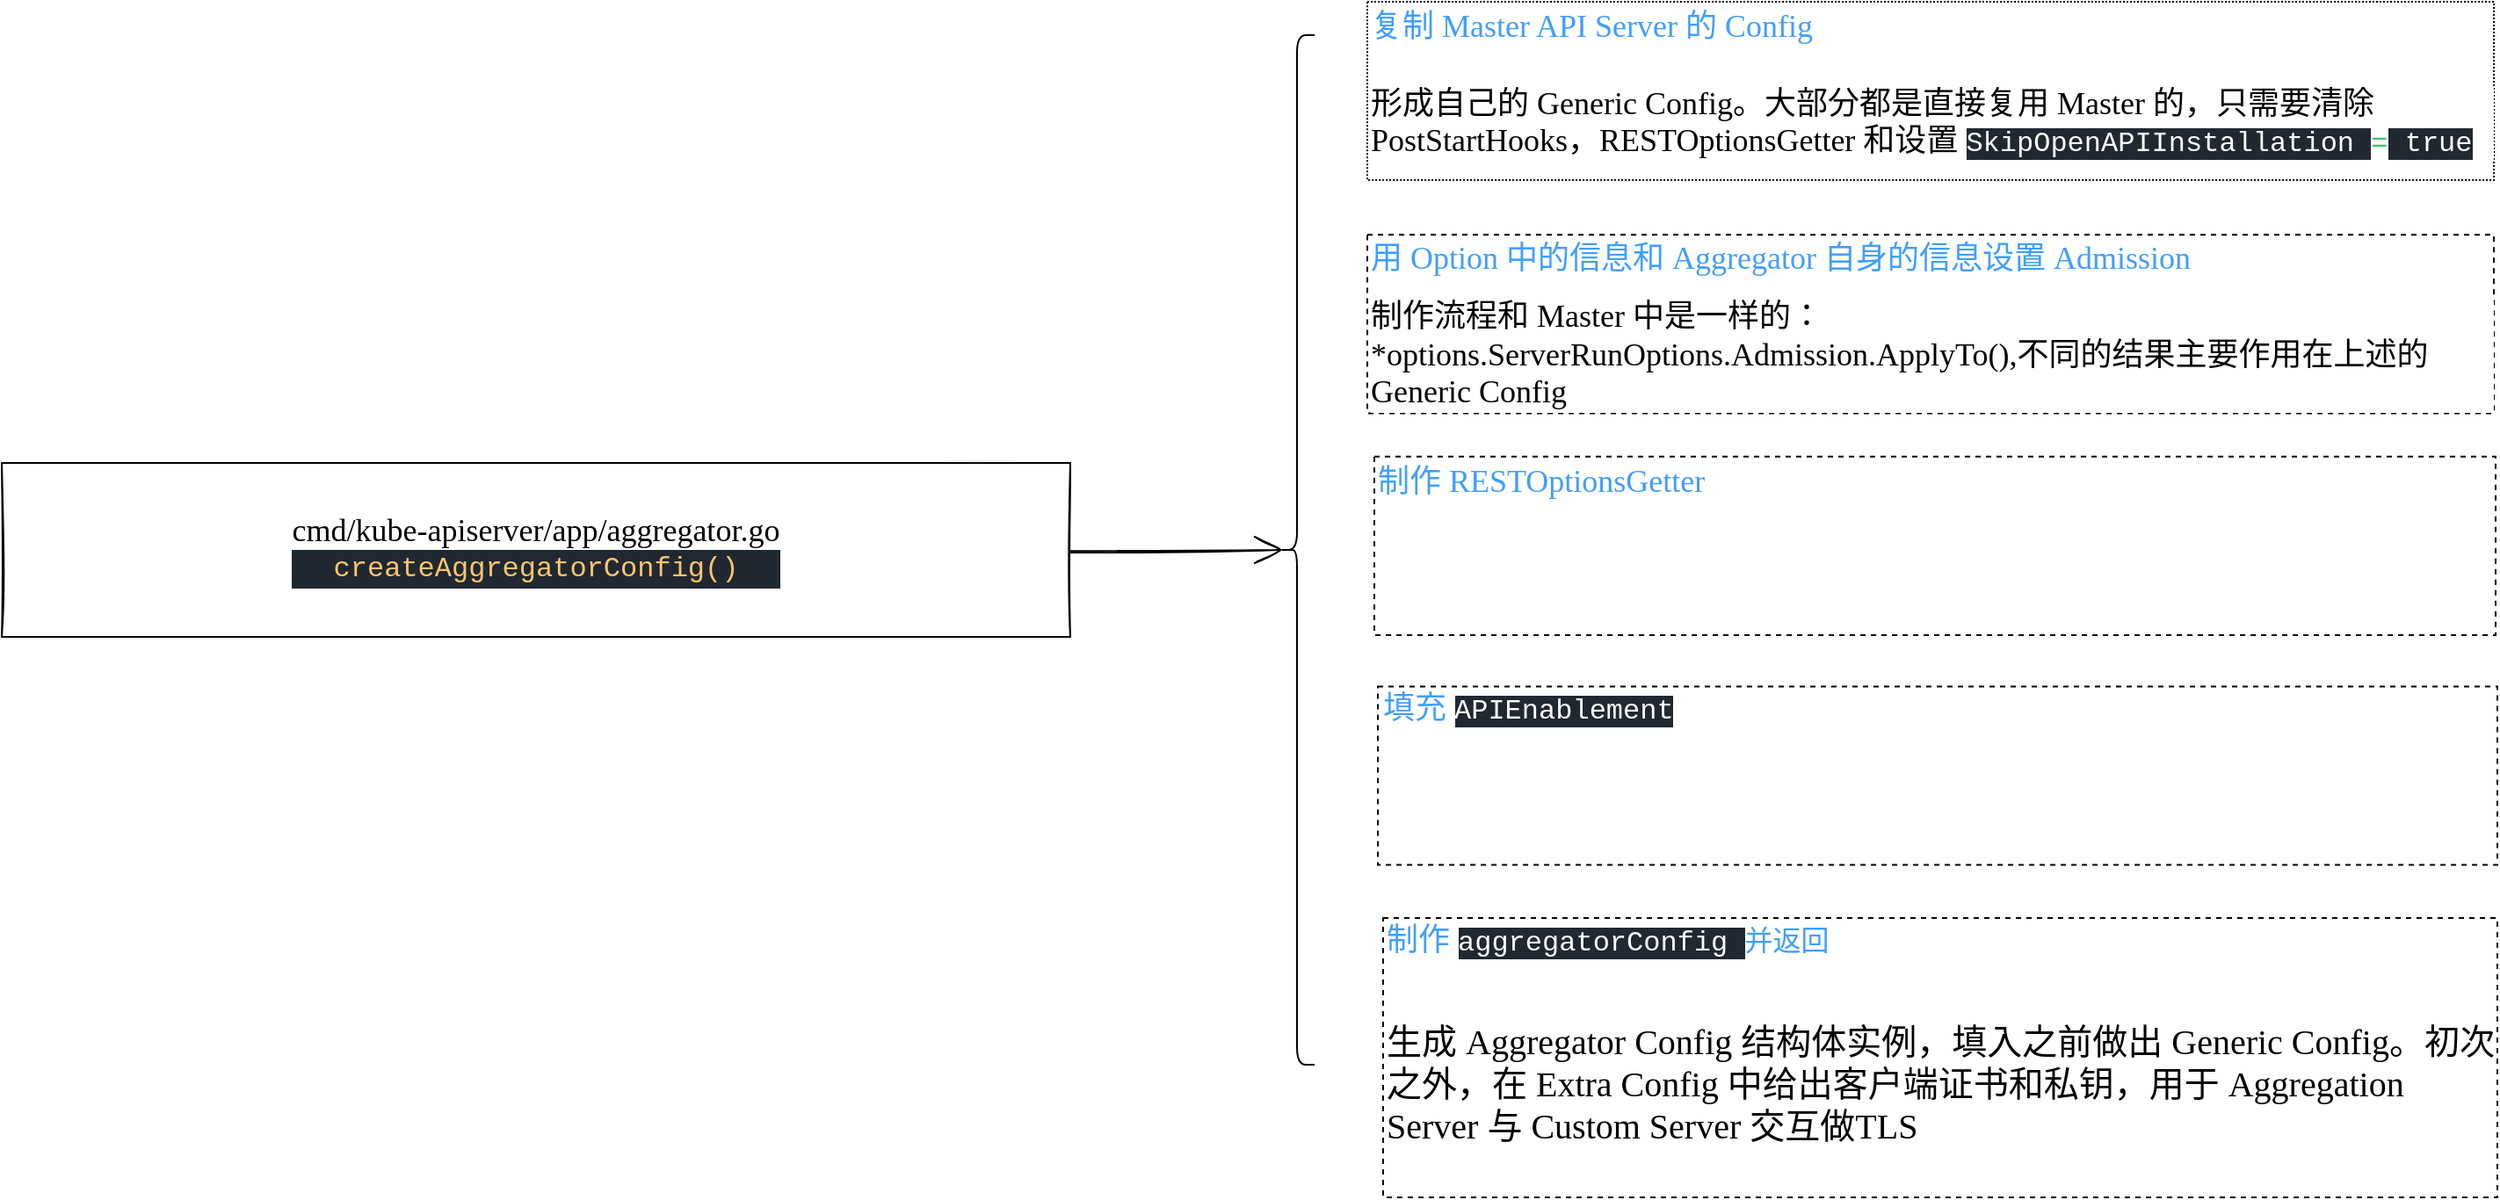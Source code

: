 <mxfile>
    <diagram id="E8r0akFakqUoOm9BxAa6" name="第 1 页">
        <mxGraphModel dx="2560" dy="1081" grid="0" gridSize="10" guides="1" tooltips="1" connect="1" arrows="1" fold="1" page="0" pageScale="1" pageWidth="827" pageHeight="1169" math="0" shadow="0">
            <root>
                <mxCell id="0"/>
                <mxCell id="1" parent="0"/>
                <mxCell id="7" value="" style="group;dashed=1;strokeColor=none;" vertex="1" connectable="0" parent="1">
                    <mxGeometry x="336" y="-8" width="643" height="680.454" as="geometry"/>
                </mxCell>
                <mxCell id="8" value="" style="group;strokeColor=default;dashed=1;dashPattern=1 1;spacing=10;" vertex="1" connectable="0" parent="7">
                    <mxGeometry width="641" height="101.546" as="geometry"/>
                </mxCell>
                <mxCell id="9" value="复制 Master API Server 的 Config" style="text;strokeColor=none;fillColor=none;html=1;align=left;verticalAlign=middle;whiteSpace=wrap;rounded=0;labelBackgroundColor=#FFFFFF;sketch=0;hachureGap=4;fontFamily=Lucida Console;fontSize=18;fontColor=#409EFF;" vertex="1" parent="8">
                    <mxGeometry width="547.449" height="27.445" as="geometry"/>
                </mxCell>
                <mxCell id="10" value="形成自己的 Generic Config。大部分都是直接复用 Master 的，只需要清除 PostStartHooks，RESTOptionsGetter 和设置&amp;nbsp;&lt;span style=&quot;background-color: rgb(32 , 40 , 49) ; color: rgb(255 , 255 , 255) ; font-family: &amp;#34;jetbrains mono&amp;#34; , &amp;#34;consolas&amp;#34; , &amp;#34;courier new&amp;#34; , monospace ; font-size: 16px&quot;&gt;SkipOpenAPIInstallation &lt;/span&gt;&lt;span style=&quot;font-family: &amp;#34;jetbrains mono&amp;#34; , &amp;#34;consolas&amp;#34; , &amp;#34;courier new&amp;#34; , monospace ; font-size: 16px ; color: rgb(64 , 191 , 119)&quot;&gt;=&lt;/span&gt;&lt;span style=&quot;background-color: rgb(32 , 40 , 49) ; color: rgb(255 , 255 , 255) ; font-family: &amp;#34;jetbrains mono&amp;#34; , &amp;#34;consolas&amp;#34; , &amp;#34;courier new&amp;#34; , monospace ; font-size: 16px&quot;&gt; true&lt;/span&gt;" style="text;strokeColor=none;fillColor=none;html=1;align=left;verticalAlign=middle;whiteSpace=wrap;rounded=0;labelBackgroundColor=#FFFFFF;sketch=0;hachureGap=4;fontFamily=Lucida Console;fontSize=18;" vertex="1" parent="8">
                    <mxGeometry y="35.678" width="641" height="65.868" as="geometry"/>
                </mxCell>
                <mxCell id="11" value="" style="group;strokeColor=default;dashed=1;spacing=10;" vertex="1" connectable="0" parent="7">
                    <mxGeometry y="132.651" width="641" height="101.546" as="geometry"/>
                </mxCell>
                <mxCell id="12" value="用 Option 中的信息和 Aggregator 自身的信息设置 Admission" style="text;strokeColor=none;fillColor=none;html=1;align=left;verticalAlign=middle;whiteSpace=wrap;rounded=0;labelBackgroundColor=#FFFFFF;sketch=0;hachureGap=4;fontFamily=Lucida Console;fontSize=18;fontColor=#409EFF;" vertex="1" parent="11">
                    <mxGeometry width="627" height="27.445" as="geometry"/>
                </mxCell>
                <mxCell id="13" value="制作流程和 Master 中是一样的：&lt;br&gt;*options.ServerRunOptions.Admission.ApplyTo(),不同的结果主要作用在上述的 Generic Config" style="text;strokeColor=none;fillColor=none;html=1;align=left;verticalAlign=middle;whiteSpace=wrap;rounded=0;labelBackgroundColor=#FFFFFF;sketch=0;hachureGap=4;fontFamily=Lucida Console;fontSize=18;" vertex="1" parent="11">
                    <mxGeometry y="35.678" width="641" height="65.868" as="geometry"/>
                </mxCell>
                <mxCell id="14" value="" style="group;dashed=1;strokeColor=default;spacing=10;" vertex="1" connectable="0" parent="7">
                    <mxGeometry x="4" y="258.897" width="638" height="101.546" as="geometry"/>
                </mxCell>
                <mxCell id="15" value="制作 RESTOptionsGetter" style="text;strokeColor=none;fillColor=none;html=1;align=left;verticalAlign=middle;whiteSpace=wrap;rounded=0;labelBackgroundColor=#FFFFFF;sketch=0;hachureGap=4;fontFamily=Lucida Console;fontSize=18;fontColor=#409EFF;" vertex="1" parent="14">
                    <mxGeometry width="617" height="27.445" as="geometry"/>
                </mxCell>
                <mxCell id="17" value="" style="group;spacing=10;strokeColor=default;dashed=1;" vertex="1" connectable="0" parent="7">
                    <mxGeometry x="6" y="389.718" width="637" height="101.546" as="geometry"/>
                </mxCell>
                <mxCell id="18" value="填充&amp;nbsp;&lt;span style=&quot;background-color: rgb(32 , 40 , 49) ; color: rgb(255 , 255 , 255) ; font-family: &amp;#34;jetbrains mono&amp;#34; , &amp;#34;consolas&amp;#34; , &amp;#34;courier new&amp;#34; , monospace ; font-size: 16px&quot;&gt;APIEnablement&lt;/span&gt;" style="text;strokeColor=none;fillColor=none;html=1;align=left;verticalAlign=middle;whiteSpace=wrap;rounded=0;labelBackgroundColor=#FFFFFF;sketch=0;hachureGap=4;fontFamily=Lucida Console;fontSize=18;fontColor=#409EFF;" vertex="1" parent="17">
                    <mxGeometry x="1" width="634.713" height="27.445" as="geometry"/>
                </mxCell>
                <mxCell id="20" value="" style="group;strokeColor=default;dashed=1;spacing=10;" vertex="1" connectable="0" parent="7">
                    <mxGeometry x="9" y="521.454" width="634" height="159" as="geometry"/>
                </mxCell>
                <mxCell id="21" value="制作&amp;nbsp;&lt;span style=&quot;background-color: rgb(32 , 40 , 49) ; font-family: &amp;#34;jetbrains mono&amp;#34; , &amp;#34;consolas&amp;#34; , &amp;#34;courier new&amp;#34; , monospace ; font-size: 16px&quot;&gt;&lt;font color=&quot;#ffffff&quot;&gt;aggregatorConfig &lt;/font&gt;&lt;/span&gt;&lt;span style=&quot;font-family: &amp;#34;jetbrains mono&amp;#34; , &amp;#34;consolas&amp;#34; , &amp;#34;courier new&amp;#34; , monospace ; font-size: 16px ; background-color: rgb(255 , 255 , 255)&quot;&gt;并返回&lt;/span&gt;" style="text;strokeColor=none;fillColor=none;html=1;align=left;verticalAlign=middle;whiteSpace=wrap;rounded=0;labelBackgroundColor=#FFFFFF;sketch=0;hachureGap=4;fontFamily=Lucida Console;fontSize=18;fontColor=#409EFF;" vertex="1" parent="20">
                    <mxGeometry width="541.47" height="27.445" as="geometry"/>
                </mxCell>
                <mxCell id="27" value="生成 Aggregator Config 结构体实例，填入之前做出 Generic Config。初次之外，在 Extra Config 中给出客户端证书和私钥，用于 Aggregation Server 与 Custom Server 交互做TLS" style="text;strokeColor=none;fillColor=none;html=1;align=left;verticalAlign=middle;whiteSpace=wrap;rounded=0;labelBackgroundColor=#FFFFFF;sketch=1;hachureGap=4;fontFamily=Lucida Console;fontSize=20;fontColor=#000000;" vertex="1" parent="20">
                    <mxGeometry y="36.55" width="633" height="114.45" as="geometry"/>
                </mxCell>
                <mxCell id="23" value="" style="shape=curlyBracket;whiteSpace=wrap;html=1;rounded=1;labelBackgroundColor=#3333FF;sketch=0;hachureGap=4;fontFamily=Lucida Console;fontSize=18;fontColor=#409EFF;" vertex="1" parent="1">
                    <mxGeometry x="286" y="11" width="20" height="586" as="geometry"/>
                </mxCell>
                <mxCell id="24" style="edgeStyle=orthogonalEdgeStyle;rounded=0;sketch=1;hachureGap=4;orthogonalLoop=1;jettySize=auto;html=1;entryX=0.1;entryY=0.5;entryDx=0;entryDy=0;entryPerimeter=0;fontFamily=Lucida Console;fontSize=18;fontColor=#409EFF;endArrow=open;startSize=14;endSize=14;sourcePerimeterSpacing=8;targetPerimeterSpacing=8;exitX=1;exitY=0;exitDx=0;exitDy=0;" edge="1" parent="1" source="3" target="23">
                    <mxGeometry relative="1" as="geometry">
                        <mxPoint x="112" y="444.5" as="sourcePoint"/>
                        <Array as="points">
                            <mxPoint x="40" y="304"/>
                        </Array>
                    </mxGeometry>
                </mxCell>
                <mxCell id="3" value="cmd/kube-apiserver/app/aggregator.go&lt;br&gt;&lt;div style=&quot;color: rgb(255 , 255 , 255) ; background-color: rgb(32 , 40 , 49) ; font-family: &amp;#34;jetbrains mono&amp;#34; , &amp;#34;consolas&amp;#34; , &amp;#34;courier new&amp;#34; , monospace ; font-size: 16px ; line-height: 22px&quot;&gt;&lt;span style=&quot;color: #ffc66d&quot;&gt;createAggregatorConfig()&lt;/span&gt;&lt;/div&gt;" style="rounded=0;whiteSpace=wrap;html=1;sketch=1;hachureGap=4;fontFamily=Lucida Console;fontSize=18;" vertex="1" parent="1">
                    <mxGeometry x="-441" y="254.5" width="608" height="99" as="geometry"/>
                </mxCell>
            </root>
        </mxGraphModel>
    </diagram>
</mxfile>